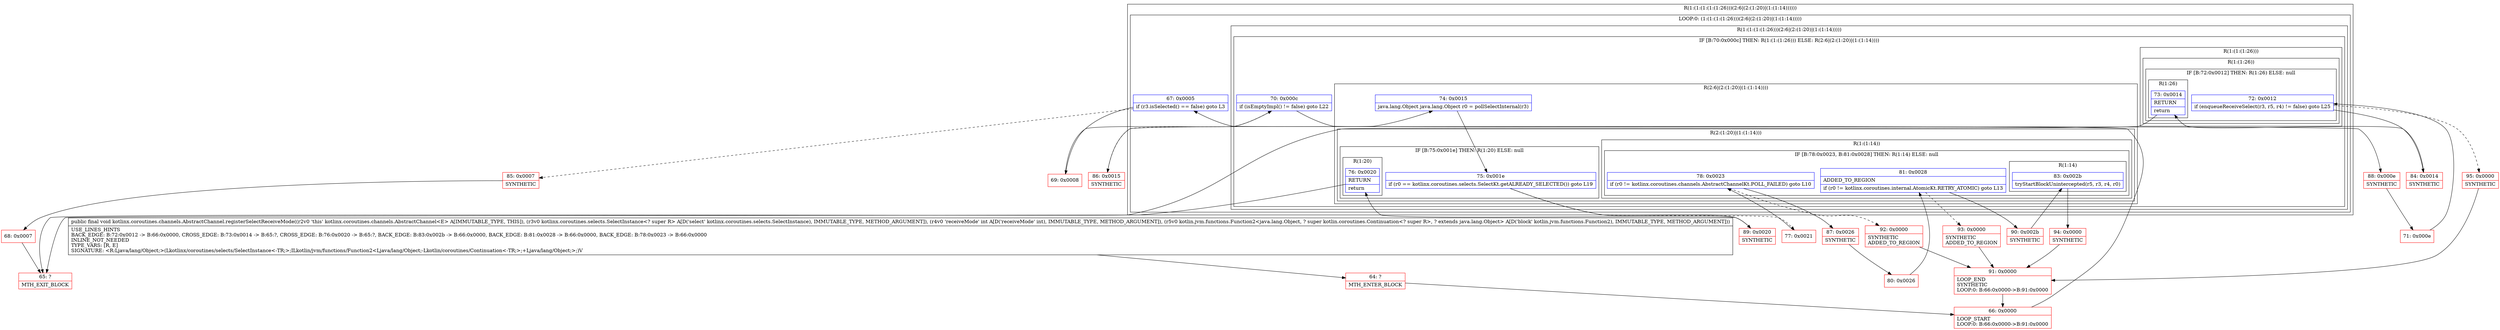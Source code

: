 digraph "CFG forkotlinx.coroutines.channels.AbstractChannel.registerSelectReceiveMode(Lkotlinx\/coroutines\/selects\/SelectInstance;ILkotlin\/jvm\/functions\/Function2;)V" {
subgraph cluster_Region_2047155168 {
label = "R(1:(1:(1:(1:(1:26)))(2:6|(2:(1:20)|(1:(1:14))))))";
node [shape=record,color=blue];
subgraph cluster_LoopRegion_1575696082 {
label = "LOOP:0: (1:(1:(1:(1:26)))(2:6|(2:(1:20)|(1:(1:14)))))";
node [shape=record,color=blue];
Node_67 [shape=record,label="{67\:\ 0x0005|if (r3.isSelected() == false) goto L3\l}"];
subgraph cluster_Region_1892186065 {
label = "R(1:(1:(1:(1:26)))(2:6|(2:(1:20)|(1:(1:14)))))";
node [shape=record,color=blue];
subgraph cluster_IfRegion_1007861366 {
label = "IF [B:70:0x000c] THEN: R(1:(1:(1:26))) ELSE: R(2:6|(2:(1:20)|(1:(1:14))))";
node [shape=record,color=blue];
Node_70 [shape=record,label="{70\:\ 0x000c|if (isEmptyImpl() != false) goto L22\l}"];
subgraph cluster_Region_1855617039 {
label = "R(1:(1:(1:26)))";
node [shape=record,color=blue];
subgraph cluster_Region_1791200936 {
label = "R(1:(1:26))";
node [shape=record,color=blue];
subgraph cluster_IfRegion_1493568222 {
label = "IF [B:72:0x0012] THEN: R(1:26) ELSE: null";
node [shape=record,color=blue];
Node_72 [shape=record,label="{72\:\ 0x0012|if (enqueueReceiveSelect(r3, r5, r4) != false) goto L25\l}"];
subgraph cluster_Region_1884225158 {
label = "R(1:26)";
node [shape=record,color=blue];
Node_73 [shape=record,label="{73\:\ 0x0014|RETURN\l|return\l}"];
}
}
}
}
subgraph cluster_Region_1252586613 {
label = "R(2:6|(2:(1:20)|(1:(1:14))))";
node [shape=record,color=blue];
Node_74 [shape=record,label="{74\:\ 0x0015|java.lang.Object java.lang.Object r0 = pollSelectInternal(r3)\l}"];
subgraph cluster_Region_1302964864 {
label = "R(2:(1:20)|(1:(1:14)))";
node [shape=record,color=blue];
subgraph cluster_IfRegion_1035886263 {
label = "IF [B:75:0x001e] THEN: R(1:20) ELSE: null";
node [shape=record,color=blue];
Node_75 [shape=record,label="{75\:\ 0x001e|if (r0 == kotlinx.coroutines.selects.SelectKt.getALREADY_SELECTED()) goto L19\l}"];
subgraph cluster_Region_996789075 {
label = "R(1:20)";
node [shape=record,color=blue];
Node_76 [shape=record,label="{76\:\ 0x0020|RETURN\l|return\l}"];
}
}
subgraph cluster_Region_1389393434 {
label = "R(1:(1:14))";
node [shape=record,color=blue];
subgraph cluster_IfRegion_1333550579 {
label = "IF [B:78:0x0023, B:81:0x0028] THEN: R(1:14) ELSE: null";
node [shape=record,color=blue];
Node_78 [shape=record,label="{78\:\ 0x0023|if (r0 != kotlinx.coroutines.channels.AbstractChannelKt.POLL_FAILED) goto L10\l}"];
Node_81 [shape=record,label="{81\:\ 0x0028|ADDED_TO_REGION\l|if (r0 != kotlinx.coroutines.internal.AtomicKt.RETRY_ATOMIC) goto L13\l}"];
subgraph cluster_Region_2068362310 {
label = "R(1:14)";
node [shape=record,color=blue];
Node_83 [shape=record,label="{83\:\ 0x002b|tryStartBlockUnintercepted(r5, r3, r4, r0)\l}"];
}
}
}
}
}
}
}
}
}
Node_64 [shape=record,color=red,label="{64\:\ ?|MTH_ENTER_BLOCK\l}"];
Node_66 [shape=record,color=red,label="{66\:\ 0x0000|LOOP_START\lLOOP:0: B:66:0x0000\-\>B:91:0x0000\l}"];
Node_69 [shape=record,color=red,label="{69\:\ 0x0008}"];
Node_86 [shape=record,color=red,label="{86\:\ 0x0015|SYNTHETIC\l}"];
Node_77 [shape=record,color=red,label="{77\:\ 0x0021}"];
Node_87 [shape=record,color=red,label="{87\:\ 0x0026|SYNTHETIC\l}"];
Node_80 [shape=record,color=red,label="{80\:\ 0x0026}"];
Node_90 [shape=record,color=red,label="{90\:\ 0x002b|SYNTHETIC\l}"];
Node_94 [shape=record,color=red,label="{94\:\ 0x0000|SYNTHETIC\l}"];
Node_91 [shape=record,color=red,label="{91\:\ 0x0000|LOOP_END\lSYNTHETIC\lLOOP:0: B:66:0x0000\-\>B:91:0x0000\l}"];
Node_93 [shape=record,color=red,label="{93\:\ 0x0000|SYNTHETIC\lADDED_TO_REGION\l}"];
Node_92 [shape=record,color=red,label="{92\:\ 0x0000|SYNTHETIC\lADDED_TO_REGION\l}"];
Node_89 [shape=record,color=red,label="{89\:\ 0x0020|SYNTHETIC\l}"];
Node_65 [shape=record,color=red,label="{65\:\ ?|MTH_EXIT_BLOCK\l}"];
Node_88 [shape=record,color=red,label="{88\:\ 0x000e|SYNTHETIC\l}"];
Node_71 [shape=record,color=red,label="{71\:\ 0x000e}"];
Node_84 [shape=record,color=red,label="{84\:\ 0x0014|SYNTHETIC\l}"];
Node_95 [shape=record,color=red,label="{95\:\ 0x0000|SYNTHETIC\l}"];
Node_85 [shape=record,color=red,label="{85\:\ 0x0007|SYNTHETIC\l}"];
Node_68 [shape=record,color=red,label="{68\:\ 0x0007}"];
MethodNode[shape=record,label="{public final void kotlinx.coroutines.channels.AbstractChannel.registerSelectReceiveMode((r2v0 'this' kotlinx.coroutines.channels.AbstractChannel\<E\> A[IMMUTABLE_TYPE, THIS]), (r3v0 kotlinx.coroutines.selects.SelectInstance\<? super R\> A[D('select' kotlinx.coroutines.selects.SelectInstance), IMMUTABLE_TYPE, METHOD_ARGUMENT]), (r4v0 'receiveMode' int A[D('receiveMode' int), IMMUTABLE_TYPE, METHOD_ARGUMENT]), (r5v0 kotlin.jvm.functions.Function2\<java.lang.Object, ? super kotlin.coroutines.Continuation\<? super R\>, ? extends java.lang.Object\> A[D('block' kotlin.jvm.functions.Function2), IMMUTABLE_TYPE, METHOD_ARGUMENT]))  | USE_LINES_HINTS\lBACK_EDGE: B:72:0x0012 \-\> B:66:0x0000, CROSS_EDGE: B:73:0x0014 \-\> B:65:?, CROSS_EDGE: B:76:0x0020 \-\> B:65:?, BACK_EDGE: B:83:0x002b \-\> B:66:0x0000, BACK_EDGE: B:81:0x0028 \-\> B:66:0x0000, BACK_EDGE: B:78:0x0023 \-\> B:66:0x0000\lINLINE_NOT_NEEDED\lTYPE_VARS: [R, E]\lSIGNATURE: \<R:Ljava\/lang\/Object;\>(Lkotlinx\/coroutines\/selects\/SelectInstance\<\-TR;\>;ILkotlin\/jvm\/functions\/Function2\<Ljava\/lang\/Object;\-Lkotlin\/coroutines\/Continuation\<\-TR;\>;+Ljava\/lang\/Object;\>;)V\l}"];
MethodNode -> Node_64;Node_67 -> Node_69;
Node_67 -> Node_85[style=dashed];
Node_70 -> Node_86[style=dashed];
Node_70 -> Node_88;
Node_72 -> Node_84;
Node_72 -> Node_95[style=dashed];
Node_73 -> Node_65;
Node_74 -> Node_75;
Node_75 -> Node_77[style=dashed];
Node_75 -> Node_89;
Node_76 -> Node_65;
Node_78 -> Node_87;
Node_78 -> Node_92[style=dashed];
Node_81 -> Node_90;
Node_81 -> Node_93[style=dashed];
Node_83 -> Node_94;
Node_64 -> Node_66;
Node_66 -> Node_67;
Node_69 -> Node_70;
Node_86 -> Node_74;
Node_77 -> Node_78;
Node_87 -> Node_80;
Node_80 -> Node_81;
Node_90 -> Node_83;
Node_94 -> Node_91;
Node_91 -> Node_66;
Node_93 -> Node_91;
Node_92 -> Node_91;
Node_89 -> Node_76;
Node_88 -> Node_71;
Node_71 -> Node_72;
Node_84 -> Node_73;
Node_95 -> Node_91;
Node_85 -> Node_68;
Node_68 -> Node_65;
}

